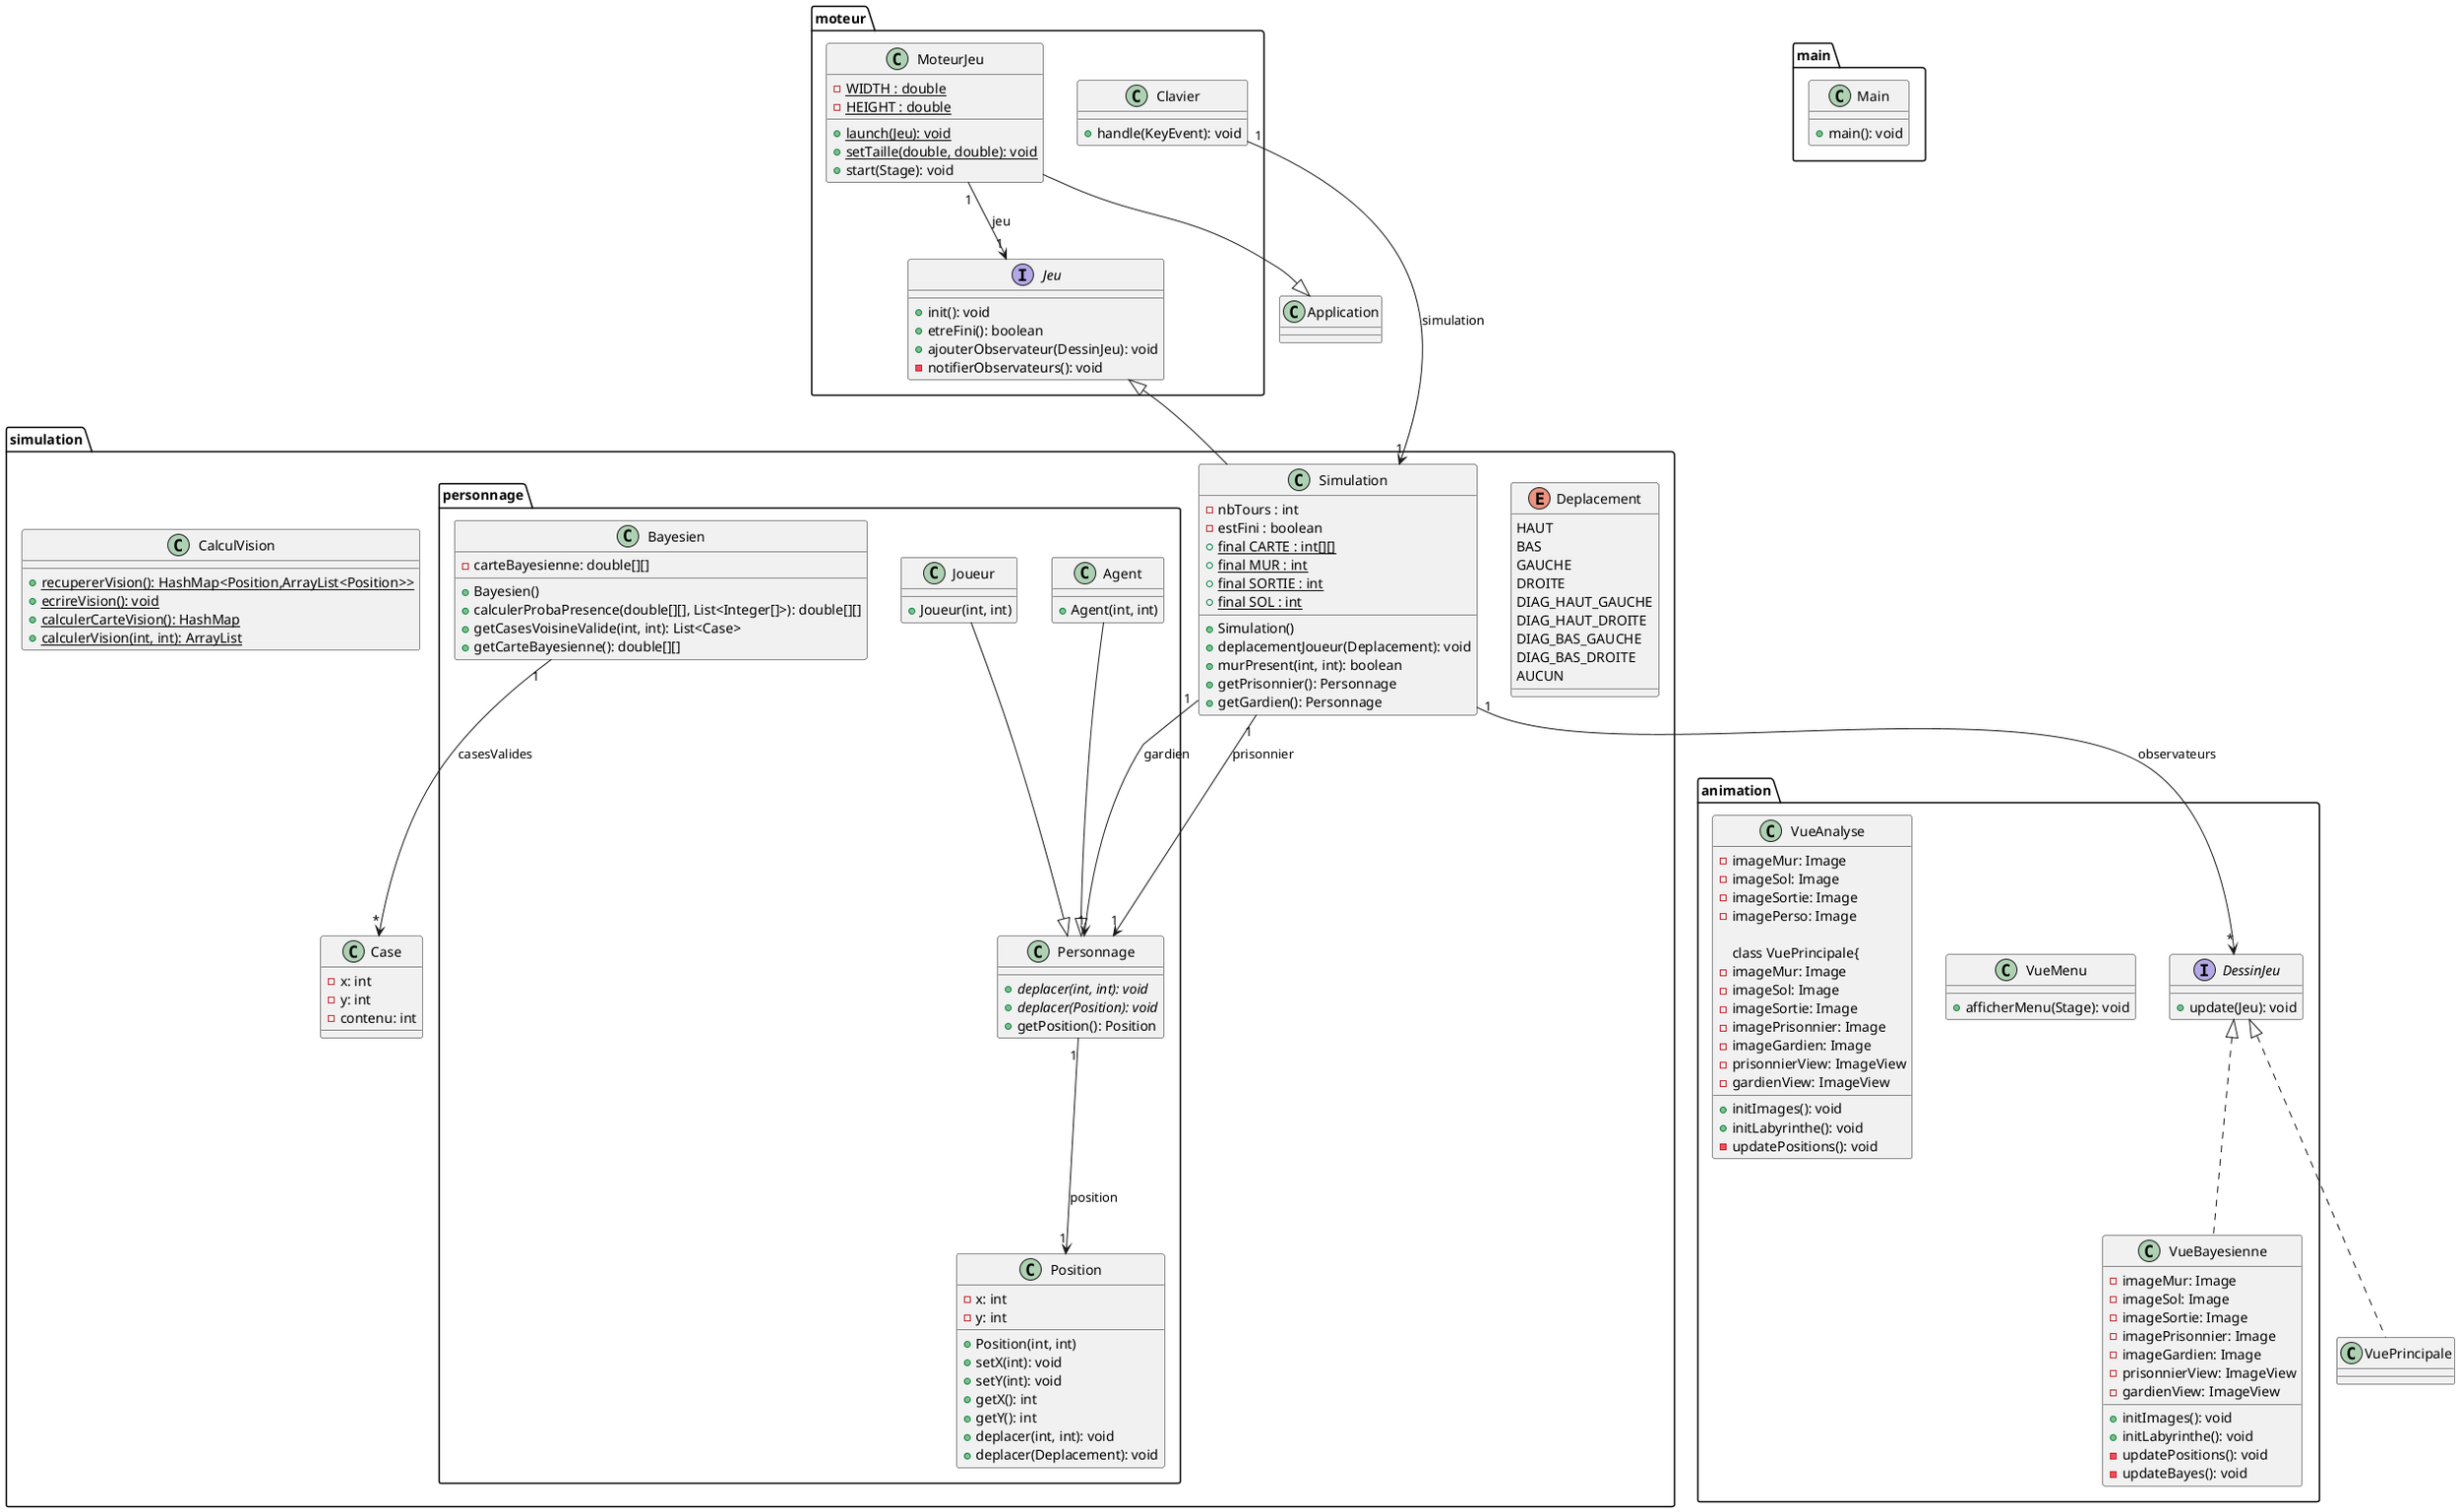@startuml
class Application


package "moteur"{
  Interface Jeu{
    + init(): void
    + etreFini(): boolean
    + ajouterObservateur(DessinJeu): void
    - notifierObservateurs(): void
  }
  class Clavier{
    + handle(KeyEvent): void
  }
  class MoteurJeu{
    - {static} WIDTH : double
    - {static} HEIGHT : double
    + {static} launch(Jeu): void
    + {static} setTaille(double, double): void
    + start(Stage): void
  }
}

package "simulation"{
  enum Deplacement{
    HAUT
    BAS
    GAUCHE
    DROITE
    DIAG_HAUT_GAUCHE
    DIAG_HAUT_DROITE
    DIAG_BAS_GAUCHE
    DIAG_BAS_DROITE
    AUCUN
}
  class Simulation{
    - nbTours : int
    - estFini : boolean
    + {static} final CARTE : int[][]
    + {static} final MUR : int
    + {static} final SORTIE : int
    + {static} final SOL : int
    + Simulation()
    + deplacementJoueur(Deplacement): void
    + murPresent(int, int): boolean
    + getPrisonnier(): Personnage
    + getGardien(): Personnage
  }

  class Case{
    - x: int
    - y: int
    - contenu: int
  }

  class CalculVision{
    + {static} recupererVision(): HashMap<Position,ArrayList<Position>>
    + {static} ecrireVision(): void
    + {static} calculerCarteVision(): HashMap
    + {static} calculerVision(int, int): ArrayList
  }
  package "personnage"{
    class Bayesien{
      - carteBayesienne: double[][]
      + Bayesien()
      + calculerProbaPresence(double[][], List<Integer[]>): double[][]
      + getCasesVoisineValide(int, int): List<Case>
      + getCarteBayesienne(): double[][]
    }
    class Position{
     - x: int
     - y: int
     + Position(int, int)
     + setX(int): void
     + setY(int): void
     + getX(): int
     + getY(): int
     + deplacer(int, int): void
     + deplacer(Deplacement): void
    }

    class Personnage{
      + {abstract} deplacer(int, int): void
      + {abstract} deplacer(Position): void
      + getPosition(): Position
    }

    class Agent{
      + Agent(int, int)
    }
    class Joueur{
      + Joueur(int, int)
    }
  }
}


package "animation" {
  Interface DessinJeu{
    + update(Jeu): void
  }

  class VueMenu{
    + afficherMenu(Stage): void
  }

  class VueAnalyse{
    - imageMur: Image
    - imageSol: Image
    - imageSortie: Image
    - imagePerso: Image
    
  class VuePrincipale{
    - imageMur: Image
    - imageSol: Image
    - imageSortie: Image
    - imagePrisonnier: Image
    - imageGardien: Image
    - prisonnierView: ImageView
    - gardienView: ImageView
    + initImages(): void
    + initLabyrinthe(): void
    - updatePositions(): void
  }

  class VueBayesienne{
      - imageMur: Image
      - imageSol: Image
      - imageSortie: Image
      - imagePrisonnier: Image
      - imageGardien: Image
      - prisonnierView: ImageView
      - gardienView: ImageView
      + initImages(): void
      + initLabyrinthe(): void
      - updatePositions(): void
      - updateBayes(): void
    }
}

package "main"{
  class Main{
    + main(): void
  }
}

Bayesien "1" --> "*" Case: casesValides
Agent --|> Personnage
Joueur --|> Personnage
Personnage "1" --> "1" Position : position
MoteurJeu --|> Application
MoteurJeu "1" --> "1" Jeu: jeu
Simulation "1" --> "*" DessinJeu : observateurs
DessinJeu <|.. VuePrincipale
DessinJeu <|.. VueBayesienne
Simulation "1" --> "1" Personnage: gardien
Simulation "1" --> "1" Personnage: prisonnier
Clavier "1" --> "1" Simulation : simulation
Jeu <|-- Simulation

@enduml